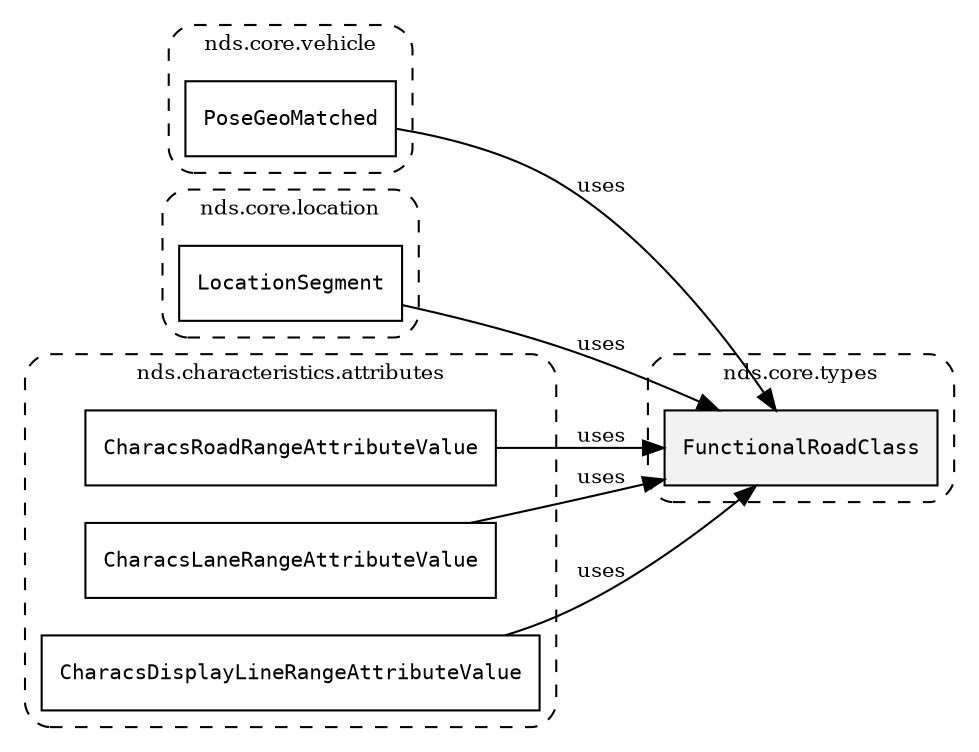 /**
 * This dot file creates symbol collaboration diagram for FunctionalRoadClass.
 */
digraph ZSERIO
{
    node [shape=box, fontsize=10];
    rankdir="LR";
    fontsize=10;
    tooltip="FunctionalRoadClass collaboration diagram";

    subgraph "cluster_nds.core.types"
    {
        style="dashed, rounded";
        label="nds.core.types";
        tooltip="Package nds.core.types";
        href="../../../content/packages/nds.core.types.html#Package-nds-core-types";
        target="_parent";

        "FunctionalRoadClass" [style="filled", fillcolor="#0000000D", target="_parent", label=<<font face="monospace"><table align="center" border="0" cellspacing="0" cellpadding="0"><tr><td href="../../../content/packages/nds.core.types.html#Subtype-FunctionalRoadClass" title="Subtype defined in nds.core.types">FunctionalRoadClass</td></tr></table></font>>];
    }

    subgraph "cluster_nds.core.vehicle"
    {
        style="dashed, rounded";
        label="nds.core.vehicle";
        tooltip="Package nds.core.vehicle";
        href="../../../content/packages/nds.core.vehicle.html#Package-nds-core-vehicle";
        target="_parent";

        "PoseGeoMatched" [target="_parent", label=<<font face="monospace"><table align="center" border="0" cellspacing="0" cellpadding="0"><tr><td href="../../../content/packages/nds.core.vehicle.html#Structure-PoseGeoMatched" title="Structure defined in nds.core.vehicle">PoseGeoMatched</td></tr></table></font>>];
    }

    subgraph "cluster_nds.core.location"
    {
        style="dashed, rounded";
        label="nds.core.location";
        tooltip="Package nds.core.location";
        href="../../../content/packages/nds.core.location.html#Package-nds-core-location";
        target="_parent";

        "LocationSegment" [target="_parent", label=<<font face="monospace"><table align="center" border="0" cellspacing="0" cellpadding="0"><tr><td href="../../../content/packages/nds.core.location.html#Structure-LocationSegment" title="Structure defined in nds.core.location">LocationSegment</td></tr></table></font>>];
    }

    subgraph "cluster_nds.characteristics.attributes"
    {
        style="dashed, rounded";
        label="nds.characteristics.attributes";
        tooltip="Package nds.characteristics.attributes";
        href="../../../content/packages/nds.characteristics.attributes.html#Package-nds-characteristics-attributes";
        target="_parent";

        "CharacsRoadRangeAttributeValue" [target="_parent", label=<<font face="monospace"><table align="center" border="0" cellspacing="0" cellpadding="0"><tr><td href="../../../content/packages/nds.characteristics.attributes.html#Choice-CharacsRoadRangeAttributeValue" title="Choice defined in nds.characteristics.attributes">CharacsRoadRangeAttributeValue</td></tr></table></font>>];
        "CharacsLaneRangeAttributeValue" [target="_parent", label=<<font face="monospace"><table align="center" border="0" cellspacing="0" cellpadding="0"><tr><td href="../../../content/packages/nds.characteristics.attributes.html#Choice-CharacsLaneRangeAttributeValue" title="Choice defined in nds.characteristics.attributes">CharacsLaneRangeAttributeValue</td></tr></table></font>>];
        "CharacsDisplayLineRangeAttributeValue" [target="_parent", label=<<font face="monospace"><table align="center" border="0" cellspacing="0" cellpadding="0"><tr><td href="../../../content/packages/nds.characteristics.attributes.html#Choice-CharacsDisplayLineRangeAttributeValue" title="Choice defined in nds.characteristics.attributes">CharacsDisplayLineRangeAttributeValue</td></tr></table></font>>];
    }

    "PoseGeoMatched" -> "FunctionalRoadClass" [label="uses", fontsize=10];
    "LocationSegment" -> "FunctionalRoadClass" [label="uses", fontsize=10];
    "CharacsRoadRangeAttributeValue" -> "FunctionalRoadClass" [label="uses", fontsize=10];
    "CharacsLaneRangeAttributeValue" -> "FunctionalRoadClass" [label="uses", fontsize=10];
    "CharacsDisplayLineRangeAttributeValue" -> "FunctionalRoadClass" [label="uses", fontsize=10];
}
